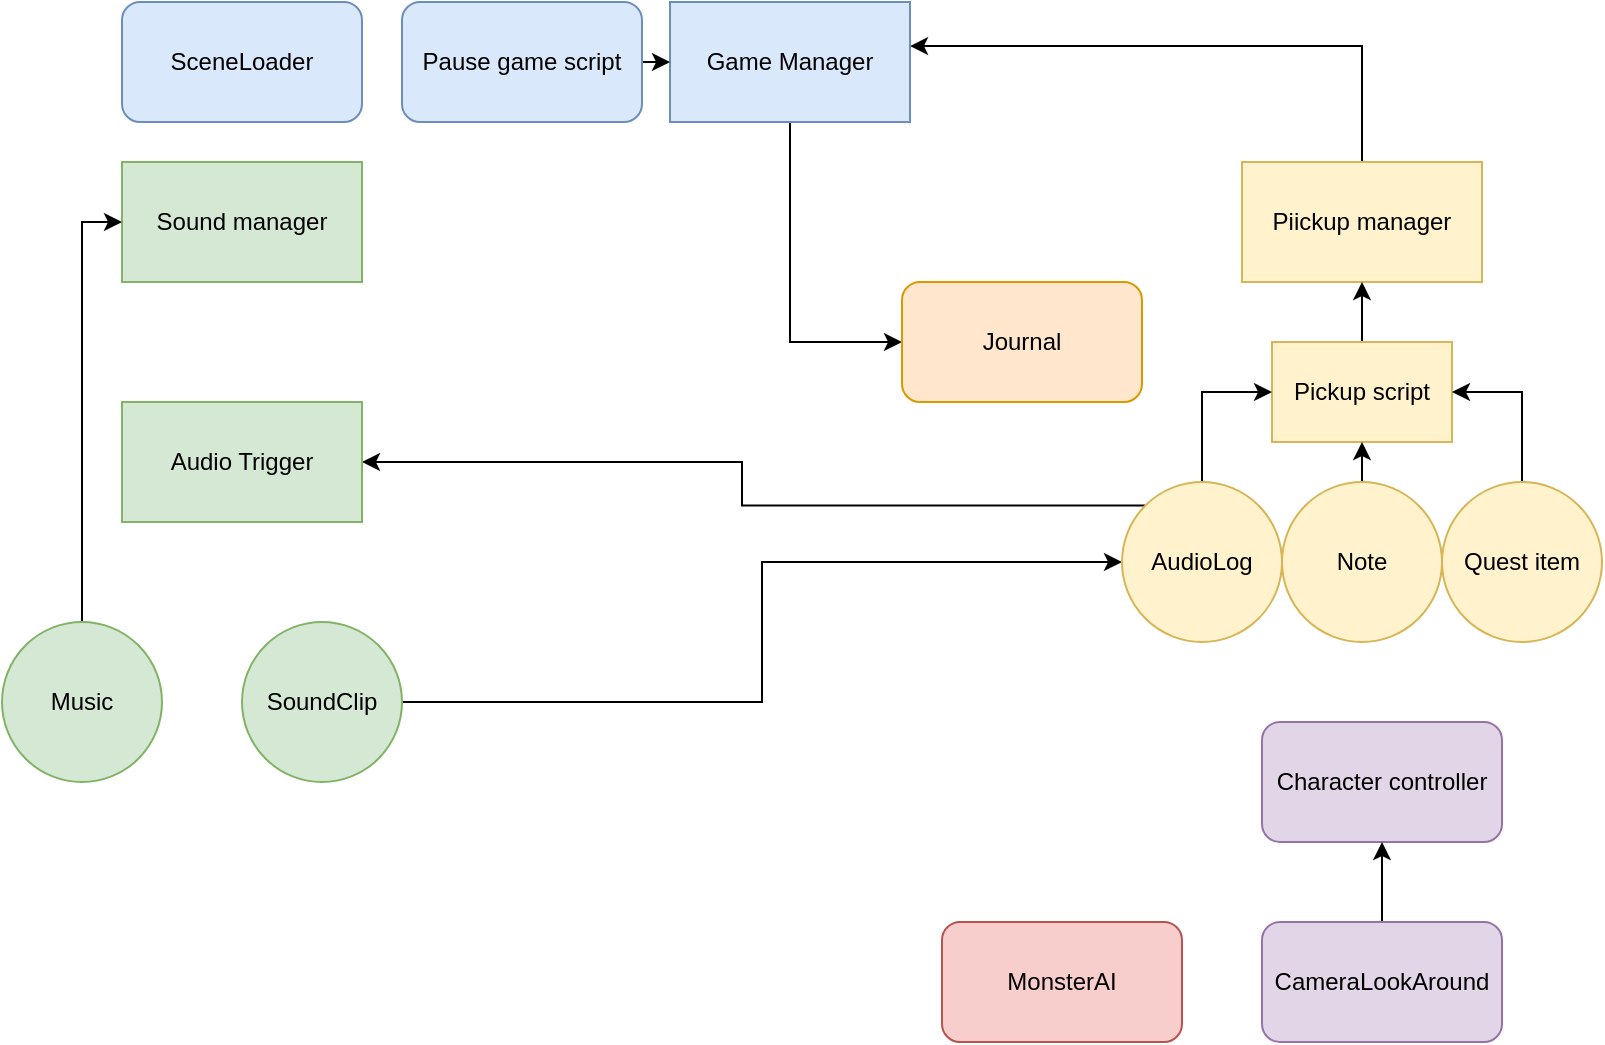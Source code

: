 <mxfile version="15.5.4" type="github">
  <diagram id="UquLAr4cu2NPW0pjf9Y0" name="Page-1">
    <mxGraphModel dx="1422" dy="705" grid="1" gridSize="10" guides="1" tooltips="1" connect="1" arrows="1" fold="1" page="1" pageScale="1" pageWidth="827" pageHeight="1169" math="0" shadow="0">
      <root>
        <mxCell id="0" />
        <mxCell id="1" parent="0" />
        <mxCell id="-uKfRzXWsdSdc1P1DaQ7-25" style="edgeStyle=orthogonalEdgeStyle;rounded=0;orthogonalLoop=1;jettySize=auto;html=1;exitX=0.5;exitY=1;exitDx=0;exitDy=0;entryX=0;entryY=0.5;entryDx=0;entryDy=0;" parent="1" source="-uKfRzXWsdSdc1P1DaQ7-1" target="-uKfRzXWsdSdc1P1DaQ7-9" edge="1">
          <mxGeometry relative="1" as="geometry" />
        </mxCell>
        <mxCell id="-uKfRzXWsdSdc1P1DaQ7-1" value="Game Manager" style="rounded=0;whiteSpace=wrap;html=1;fillColor=#dae8fc;strokeColor=#6c8ebf;" parent="1" vertex="1">
          <mxGeometry x="354" y="40" width="120" height="60" as="geometry" />
        </mxCell>
        <mxCell id="-uKfRzXWsdSdc1P1DaQ7-5" style="edgeStyle=orthogonalEdgeStyle;rounded=0;orthogonalLoop=1;jettySize=auto;html=1;exitX=0.5;exitY=0;exitDx=0;exitDy=0;entryX=1;entryY=0.367;entryDx=0;entryDy=0;entryPerimeter=0;" parent="1" source="-uKfRzXWsdSdc1P1DaQ7-2" target="-uKfRzXWsdSdc1P1DaQ7-1" edge="1">
          <mxGeometry relative="1" as="geometry" />
        </mxCell>
        <mxCell id="-uKfRzXWsdSdc1P1DaQ7-2" value="Piickup manager" style="rounded=0;whiteSpace=wrap;html=1;fillColor=#fff2cc;strokeColor=#d6b656;" parent="1" vertex="1">
          <mxGeometry x="640" y="120" width="120" height="60" as="geometry" />
        </mxCell>
        <mxCell id="-uKfRzXWsdSdc1P1DaQ7-4" style="edgeStyle=orthogonalEdgeStyle;rounded=0;orthogonalLoop=1;jettySize=auto;html=1;exitX=0.5;exitY=0;exitDx=0;exitDy=0;entryX=0.5;entryY=1;entryDx=0;entryDy=0;" parent="1" source="-uKfRzXWsdSdc1P1DaQ7-3" target="-uKfRzXWsdSdc1P1DaQ7-2" edge="1">
          <mxGeometry relative="1" as="geometry" />
        </mxCell>
        <mxCell id="-uKfRzXWsdSdc1P1DaQ7-3" value="Pickup script" style="rounded=0;whiteSpace=wrap;html=1;fillColor=#fff2cc;strokeColor=#d6b656;" parent="1" vertex="1">
          <mxGeometry x="655" y="210" width="90" height="50" as="geometry" />
        </mxCell>
        <mxCell id="-uKfRzXWsdSdc1P1DaQ7-6" value="Sound manager" style="rounded=0;whiteSpace=wrap;html=1;fillColor=#d5e8d4;strokeColor=#82b366;" parent="1" vertex="1">
          <mxGeometry x="80" y="120" width="120" height="60" as="geometry" />
        </mxCell>
        <mxCell id="-uKfRzXWsdSdc1P1DaQ7-7" value="Character controller" style="rounded=1;whiteSpace=wrap;html=1;fillColor=#e1d5e7;strokeColor=#9673a6;" parent="1" vertex="1">
          <mxGeometry x="650" y="400" width="120" height="60" as="geometry" />
        </mxCell>
        <mxCell id="-uKfRzXWsdSdc1P1DaQ7-24" style="edgeStyle=orthogonalEdgeStyle;rounded=0;orthogonalLoop=1;jettySize=auto;html=1;exitX=1;exitY=0.5;exitDx=0;exitDy=0;entryX=0;entryY=0.5;entryDx=0;entryDy=0;" parent="1" source="-uKfRzXWsdSdc1P1DaQ7-8" target="-uKfRzXWsdSdc1P1DaQ7-1" edge="1">
          <mxGeometry relative="1" as="geometry" />
        </mxCell>
        <mxCell id="-uKfRzXWsdSdc1P1DaQ7-8" value="Pause game script" style="rounded=1;whiteSpace=wrap;html=1;fillColor=#dae8fc;strokeColor=#6c8ebf;" parent="1" vertex="1">
          <mxGeometry x="220" y="40" width="120" height="60" as="geometry" />
        </mxCell>
        <mxCell id="-uKfRzXWsdSdc1P1DaQ7-9" value="Journal" style="rounded=1;whiteSpace=wrap;html=1;fillColor=#ffe6cc;strokeColor=#d79b00;" parent="1" vertex="1">
          <mxGeometry x="470" y="180" width="120" height="60" as="geometry" />
        </mxCell>
        <mxCell id="-uKfRzXWsdSdc1P1DaQ7-19" style="edgeStyle=orthogonalEdgeStyle;rounded=0;orthogonalLoop=1;jettySize=auto;html=1;exitX=1;exitY=0.5;exitDx=0;exitDy=0;entryX=0;entryY=0.5;entryDx=0;entryDy=0;" parent="1" source="-uKfRzXWsdSdc1P1DaQ7-10" target="-uKfRzXWsdSdc1P1DaQ7-14" edge="1">
          <mxGeometry relative="1" as="geometry" />
        </mxCell>
        <mxCell id="-uKfRzXWsdSdc1P1DaQ7-10" value="SoundClip" style="ellipse;whiteSpace=wrap;html=1;aspect=fixed;fillColor=#d5e8d4;strokeColor=#82b366;" parent="1" vertex="1">
          <mxGeometry x="140" y="350" width="80" height="80" as="geometry" />
        </mxCell>
        <mxCell id="-uKfRzXWsdSdc1P1DaQ7-27" style="edgeStyle=orthogonalEdgeStyle;rounded=0;orthogonalLoop=1;jettySize=auto;html=1;exitX=0.5;exitY=0;exitDx=0;exitDy=0;entryX=1;entryY=0.5;entryDx=0;entryDy=0;" parent="1" source="-uKfRzXWsdSdc1P1DaQ7-12" target="-uKfRzXWsdSdc1P1DaQ7-3" edge="1">
          <mxGeometry relative="1" as="geometry" />
        </mxCell>
        <mxCell id="-uKfRzXWsdSdc1P1DaQ7-12" value="Quest item" style="ellipse;whiteSpace=wrap;html=1;aspect=fixed;fillColor=#fff2cc;strokeColor=#d6b656;" parent="1" vertex="1">
          <mxGeometry x="740" y="280" width="80" height="80" as="geometry" />
        </mxCell>
        <mxCell id="-uKfRzXWsdSdc1P1DaQ7-26" style="edgeStyle=orthogonalEdgeStyle;rounded=0;orthogonalLoop=1;jettySize=auto;html=1;exitX=0.5;exitY=0;exitDx=0;exitDy=0;entryX=0.5;entryY=1;entryDx=0;entryDy=0;" parent="1" source="-uKfRzXWsdSdc1P1DaQ7-13" target="-uKfRzXWsdSdc1P1DaQ7-3" edge="1">
          <mxGeometry relative="1" as="geometry" />
        </mxCell>
        <mxCell id="-uKfRzXWsdSdc1P1DaQ7-13" value="Note" style="ellipse;whiteSpace=wrap;html=1;aspect=fixed;fillColor=#fff2cc;strokeColor=#d6b656;" parent="1" vertex="1">
          <mxGeometry x="660" y="280" width="80" height="80" as="geometry" />
        </mxCell>
        <mxCell id="-uKfRzXWsdSdc1P1DaQ7-21" style="edgeStyle=orthogonalEdgeStyle;rounded=0;orthogonalLoop=1;jettySize=auto;html=1;exitX=0;exitY=0;exitDx=0;exitDy=0;entryX=1;entryY=0.5;entryDx=0;entryDy=0;" parent="1" source="-uKfRzXWsdSdc1P1DaQ7-14" target="-uKfRzXWsdSdc1P1DaQ7-16" edge="1">
          <mxGeometry relative="1" as="geometry" />
        </mxCell>
        <mxCell id="-uKfRzXWsdSdc1P1DaQ7-28" style="edgeStyle=orthogonalEdgeStyle;rounded=0;orthogonalLoop=1;jettySize=auto;html=1;exitX=0.5;exitY=0;exitDx=0;exitDy=0;entryX=0;entryY=0.5;entryDx=0;entryDy=0;" parent="1" source="-uKfRzXWsdSdc1P1DaQ7-14" target="-uKfRzXWsdSdc1P1DaQ7-3" edge="1">
          <mxGeometry relative="1" as="geometry" />
        </mxCell>
        <mxCell id="-uKfRzXWsdSdc1P1DaQ7-14" value="AudioLog" style="ellipse;whiteSpace=wrap;html=1;aspect=fixed;fillColor=#fff2cc;strokeColor=#d6b656;" parent="1" vertex="1">
          <mxGeometry x="580" y="280" width="80" height="80" as="geometry" />
        </mxCell>
        <mxCell id="-uKfRzXWsdSdc1P1DaQ7-16" value="Audio Trigger" style="rounded=0;whiteSpace=wrap;html=1;fillColor=#d5e8d4;strokeColor=#82b366;" parent="1" vertex="1">
          <mxGeometry x="80" y="240" width="120" height="60" as="geometry" />
        </mxCell>
        <mxCell id="-uKfRzXWsdSdc1P1DaQ7-22" style="edgeStyle=orthogonalEdgeStyle;rounded=0;orthogonalLoop=1;jettySize=auto;html=1;exitX=0.5;exitY=0;exitDx=0;exitDy=0;entryX=0;entryY=0.5;entryDx=0;entryDy=0;" parent="1" source="-uKfRzXWsdSdc1P1DaQ7-17" target="-uKfRzXWsdSdc1P1DaQ7-6" edge="1">
          <mxGeometry relative="1" as="geometry" />
        </mxCell>
        <mxCell id="-uKfRzXWsdSdc1P1DaQ7-17" value="Music" style="ellipse;whiteSpace=wrap;html=1;aspect=fixed;fillColor=#d5e8d4;strokeColor=#82b366;" parent="1" vertex="1">
          <mxGeometry x="20" y="350" width="80" height="80" as="geometry" />
        </mxCell>
        <mxCell id="c9Pahkg1SqGHeiB6f27V-2" style="edgeStyle=orthogonalEdgeStyle;rounded=0;orthogonalLoop=1;jettySize=auto;html=1;exitX=0.5;exitY=0;exitDx=0;exitDy=0;entryX=0.5;entryY=1;entryDx=0;entryDy=0;" edge="1" parent="1" source="c9Pahkg1SqGHeiB6f27V-1" target="-uKfRzXWsdSdc1P1DaQ7-7">
          <mxGeometry relative="1" as="geometry" />
        </mxCell>
        <mxCell id="c9Pahkg1SqGHeiB6f27V-1" value="CameraLookAround" style="rounded=1;whiteSpace=wrap;html=1;fillColor=#e1d5e7;strokeColor=#9673a6;" vertex="1" parent="1">
          <mxGeometry x="650" y="500" width="120" height="60" as="geometry" />
        </mxCell>
        <mxCell id="c9Pahkg1SqGHeiB6f27V-3" value="MonsterAI" style="rounded=1;whiteSpace=wrap;html=1;fillColor=#f8cecc;strokeColor=#b85450;" vertex="1" parent="1">
          <mxGeometry x="490" y="500" width="120" height="60" as="geometry" />
        </mxCell>
        <mxCell id="c9Pahkg1SqGHeiB6f27V-4" value="SceneLoader" style="rounded=1;whiteSpace=wrap;html=1;fillColor=#dae8fc;strokeColor=#6c8ebf;" vertex="1" parent="1">
          <mxGeometry x="80" y="40" width="120" height="60" as="geometry" />
        </mxCell>
      </root>
    </mxGraphModel>
  </diagram>
</mxfile>
